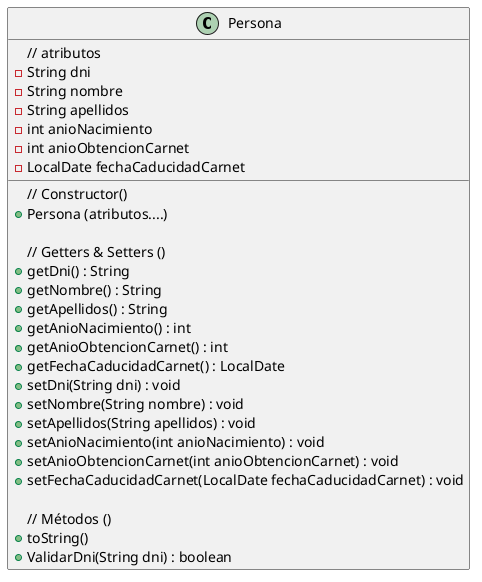 @startuml
class Persona{
// atributos
- String dni
- String nombre
- String apellidos
- int anioNacimiento
- int anioObtencionCarnet
- LocalDate fechaCaducidadCarnet

// Constructor()
+ Persona (atributos....)

// Getters & Setters ()
+ getDni() : String
+ getNombre() : String
+ getApellidos() : String
+ getAnioNacimiento() : int
+ getAnioObtencionCarnet() : int
+ getFechaCaducidadCarnet() : LocalDate
+ setDni(String dni) : void
+ setNombre(String nombre) : void
+ setApellidos(String apellidos) : void
+ setAnioNacimiento(int anioNacimiento) : void
+ setAnioObtencionCarnet(int anioObtencionCarnet) : void
+ setFechaCaducidadCarnet(LocalDate fechaCaducidadCarnet) : void

// Métodos ()
+ toString()
+ ValidarDni(String dni) : boolean

}
@enduml